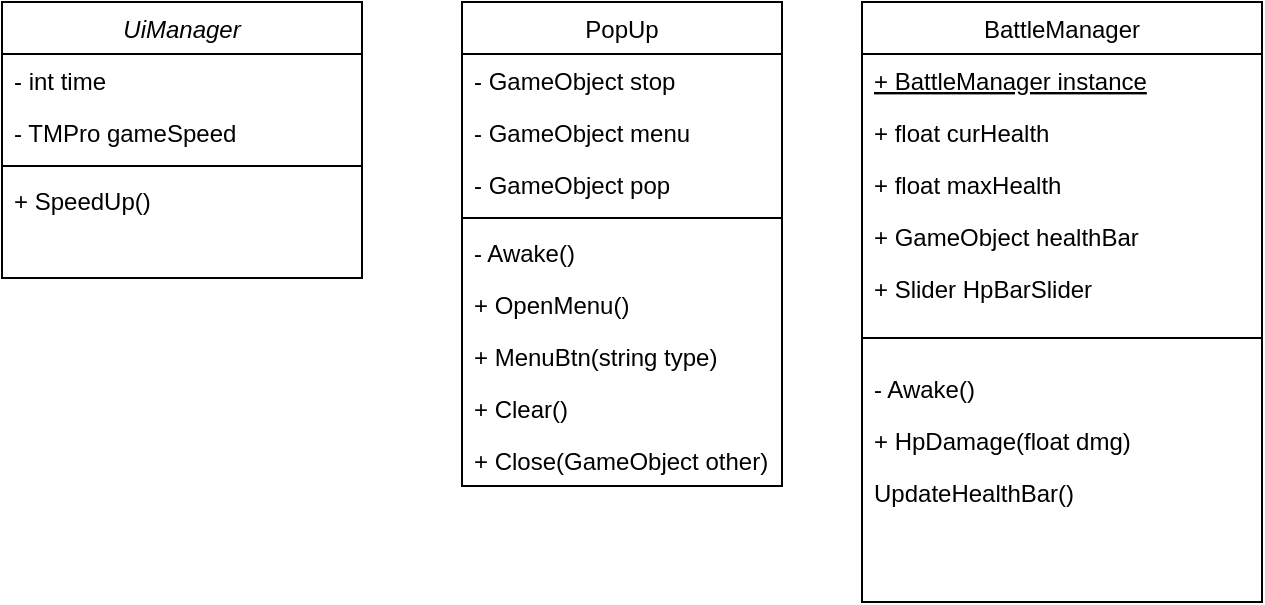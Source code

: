 <mxfile version="24.0.7" type="github" pages="3">
  <diagram id="C5RBs43oDa-KdzZeNtuy" name="UI">
    <mxGraphModel dx="490" dy="348" grid="1" gridSize="10" guides="1" tooltips="1" connect="1" arrows="1" fold="1" page="1" pageScale="1" pageWidth="827" pageHeight="1169" math="0" shadow="0">
      <root>
        <mxCell id="WIyWlLk6GJQsqaUBKTNV-0" />
        <mxCell id="WIyWlLk6GJQsqaUBKTNV-1" parent="WIyWlLk6GJQsqaUBKTNV-0" />
        <mxCell id="zkfFHV4jXpPFQw0GAbJ--0" value="UiManager" style="swimlane;fontStyle=2;align=center;verticalAlign=top;childLayout=stackLayout;horizontal=1;startSize=26;horizontalStack=0;resizeParent=1;resizeLast=0;collapsible=1;marginBottom=0;rounded=0;shadow=0;strokeWidth=1;" parent="WIyWlLk6GJQsqaUBKTNV-1" vertex="1">
          <mxGeometry x="20" y="20" width="180" height="138" as="geometry">
            <mxRectangle x="230" y="140" width="160" height="26" as="alternateBounds" />
          </mxGeometry>
        </mxCell>
        <mxCell id="zkfFHV4jXpPFQw0GAbJ--1" value="- int time" style="text;align=left;verticalAlign=top;spacingLeft=4;spacingRight=4;overflow=hidden;rotatable=0;points=[[0,0.5],[1,0.5]];portConstraint=eastwest;" parent="zkfFHV4jXpPFQw0GAbJ--0" vertex="1">
          <mxGeometry y="26" width="180" height="26" as="geometry" />
        </mxCell>
        <mxCell id="zkfFHV4jXpPFQw0GAbJ--2" value="- TMPro gameSpeed" style="text;align=left;verticalAlign=top;spacingLeft=4;spacingRight=4;overflow=hidden;rotatable=0;points=[[0,0.5],[1,0.5]];portConstraint=eastwest;rounded=0;shadow=0;html=0;" parent="zkfFHV4jXpPFQw0GAbJ--0" vertex="1">
          <mxGeometry y="52" width="180" height="26" as="geometry" />
        </mxCell>
        <mxCell id="zkfFHV4jXpPFQw0GAbJ--4" value="" style="line;html=1;strokeWidth=1;align=left;verticalAlign=middle;spacingTop=-1;spacingLeft=3;spacingRight=3;rotatable=0;labelPosition=right;points=[];portConstraint=eastwest;" parent="zkfFHV4jXpPFQw0GAbJ--0" vertex="1">
          <mxGeometry y="78" width="180" height="8" as="geometry" />
        </mxCell>
        <mxCell id="zkfFHV4jXpPFQw0GAbJ--5" value="+ SpeedUp()" style="text;align=left;verticalAlign=top;spacingLeft=4;spacingRight=4;overflow=hidden;rotatable=0;points=[[0,0.5],[1,0.5]];portConstraint=eastwest;" parent="zkfFHV4jXpPFQw0GAbJ--0" vertex="1">
          <mxGeometry y="86" width="180" height="26" as="geometry" />
        </mxCell>
        <mxCell id="zkfFHV4jXpPFQw0GAbJ--6" value="BattleManager" style="swimlane;fontStyle=0;align=center;verticalAlign=top;childLayout=stackLayout;horizontal=1;startSize=26;horizontalStack=0;resizeParent=1;resizeLast=0;collapsible=1;marginBottom=0;rounded=0;shadow=0;strokeWidth=1;" parent="WIyWlLk6GJQsqaUBKTNV-1" vertex="1">
          <mxGeometry x="450" y="20" width="200" height="300" as="geometry">
            <mxRectangle x="130" y="380" width="160" height="26" as="alternateBounds" />
          </mxGeometry>
        </mxCell>
        <mxCell id="zkfFHV4jXpPFQw0GAbJ--7" value="+ BattleManager instance" style="text;align=left;verticalAlign=top;spacingLeft=4;spacingRight=4;overflow=hidden;rotatable=0;points=[[0,0.5],[1,0.5]];portConstraint=eastwest;fontStyle=4" parent="zkfFHV4jXpPFQw0GAbJ--6" vertex="1">
          <mxGeometry y="26" width="200" height="26" as="geometry" />
        </mxCell>
        <mxCell id="p0J4fAxCkpSM9Gh5J-J0-1" value="+ float curHealth" style="text;align=left;verticalAlign=top;spacingLeft=4;spacingRight=4;overflow=hidden;rotatable=0;points=[[0,0.5],[1,0.5]];portConstraint=eastwest;fontStyle=0" parent="zkfFHV4jXpPFQw0GAbJ--6" vertex="1">
          <mxGeometry y="52" width="200" height="26" as="geometry" />
        </mxCell>
        <mxCell id="p0J4fAxCkpSM9Gh5J-J0-2" value="+ float maxHealth" style="text;align=left;verticalAlign=top;spacingLeft=4;spacingRight=4;overflow=hidden;rotatable=0;points=[[0,0.5],[1,0.5]];portConstraint=eastwest;fontStyle=0" parent="zkfFHV4jXpPFQw0GAbJ--6" vertex="1">
          <mxGeometry y="78" width="200" height="26" as="geometry" />
        </mxCell>
        <mxCell id="p0J4fAxCkpSM9Gh5J-J0-3" value="+ GameObject healthBar" style="text;align=left;verticalAlign=top;spacingLeft=4;spacingRight=4;overflow=hidden;rotatable=0;points=[[0,0.5],[1,0.5]];portConstraint=eastwest;fontStyle=0" parent="zkfFHV4jXpPFQw0GAbJ--6" vertex="1">
          <mxGeometry y="104" width="200" height="26" as="geometry" />
        </mxCell>
        <mxCell id="p0J4fAxCkpSM9Gh5J-J0-4" value="+ Slider HpBarSlider" style="text;align=left;verticalAlign=top;spacingLeft=4;spacingRight=4;overflow=hidden;rotatable=0;points=[[0,0.5],[1,0.5]];portConstraint=eastwest;fontStyle=0" parent="zkfFHV4jXpPFQw0GAbJ--6" vertex="1">
          <mxGeometry y="130" width="200" height="26" as="geometry" />
        </mxCell>
        <mxCell id="zkfFHV4jXpPFQw0GAbJ--9" value="" style="line;html=1;strokeWidth=1;align=left;verticalAlign=middle;spacingTop=-1;spacingLeft=3;spacingRight=3;rotatable=0;labelPosition=right;points=[];portConstraint=eastwest;" parent="zkfFHV4jXpPFQw0GAbJ--6" vertex="1">
          <mxGeometry y="156" width="200" height="24" as="geometry" />
        </mxCell>
        <mxCell id="p0J4fAxCkpSM9Gh5J-J0-5" value="- Awake()" style="text;align=left;verticalAlign=top;spacingLeft=4;spacingRight=4;overflow=hidden;rotatable=0;points=[[0,0.5],[1,0.5]];portConstraint=eastwest;fontStyle=0" parent="zkfFHV4jXpPFQw0GAbJ--6" vertex="1">
          <mxGeometry y="180" width="200" height="26" as="geometry" />
        </mxCell>
        <mxCell id="p0J4fAxCkpSM9Gh5J-J0-6" value="+ HpDamage(float dmg)" style="text;align=left;verticalAlign=top;spacingLeft=4;spacingRight=4;overflow=hidden;rotatable=0;points=[[0,0.5],[1,0.5]];portConstraint=eastwest;fontStyle=0" parent="zkfFHV4jXpPFQw0GAbJ--6" vertex="1">
          <mxGeometry y="206" width="200" height="26" as="geometry" />
        </mxCell>
        <mxCell id="wTcNJOYMvlRzpn5B0Y5A-0" value="UpdateHealthBar()" style="text;align=left;verticalAlign=top;spacingLeft=4;spacingRight=4;overflow=hidden;rotatable=0;points=[[0,0.5],[1,0.5]];portConstraint=eastwest;fontStyle=0" parent="zkfFHV4jXpPFQw0GAbJ--6" vertex="1">
          <mxGeometry y="232" width="200" height="26" as="geometry" />
        </mxCell>
        <mxCell id="zkfFHV4jXpPFQw0GAbJ--17" value="PopUp" style="swimlane;fontStyle=0;align=center;verticalAlign=top;childLayout=stackLayout;horizontal=1;startSize=26;horizontalStack=0;resizeParent=1;resizeLast=0;collapsible=1;marginBottom=0;rounded=0;shadow=0;strokeWidth=1;" parent="WIyWlLk6GJQsqaUBKTNV-1" vertex="1">
          <mxGeometry x="250" y="20" width="160" height="242" as="geometry">
            <mxRectangle x="550" y="140" width="160" height="26" as="alternateBounds" />
          </mxGeometry>
        </mxCell>
        <mxCell id="zkfFHV4jXpPFQw0GAbJ--18" value="- GameObject stop" style="text;align=left;verticalAlign=top;spacingLeft=4;spacingRight=4;overflow=hidden;rotatable=0;points=[[0,0.5],[1,0.5]];portConstraint=eastwest;" parent="zkfFHV4jXpPFQw0GAbJ--17" vertex="1">
          <mxGeometry y="26" width="160" height="26" as="geometry" />
        </mxCell>
        <mxCell id="zkfFHV4jXpPFQw0GAbJ--19" value="- GameObject menu" style="text;align=left;verticalAlign=top;spacingLeft=4;spacingRight=4;overflow=hidden;rotatable=0;points=[[0,0.5],[1,0.5]];portConstraint=eastwest;rounded=0;shadow=0;html=0;" parent="zkfFHV4jXpPFQw0GAbJ--17" vertex="1">
          <mxGeometry y="52" width="160" height="26" as="geometry" />
        </mxCell>
        <mxCell id="zkfFHV4jXpPFQw0GAbJ--20" value="- GameObject pop" style="text;align=left;verticalAlign=top;spacingLeft=4;spacingRight=4;overflow=hidden;rotatable=0;points=[[0,0.5],[1,0.5]];portConstraint=eastwest;rounded=0;shadow=0;html=0;" parent="zkfFHV4jXpPFQw0GAbJ--17" vertex="1">
          <mxGeometry y="78" width="160" height="26" as="geometry" />
        </mxCell>
        <mxCell id="zkfFHV4jXpPFQw0GAbJ--23" value="" style="line;html=1;strokeWidth=1;align=left;verticalAlign=middle;spacingTop=-1;spacingLeft=3;spacingRight=3;rotatable=0;labelPosition=right;points=[];portConstraint=eastwest;" parent="zkfFHV4jXpPFQw0GAbJ--17" vertex="1">
          <mxGeometry y="104" width="160" height="8" as="geometry" />
        </mxCell>
        <mxCell id="p0J4fAxCkpSM9Gh5J-J0-0" value="- Awake()" style="text;align=left;verticalAlign=top;spacingLeft=4;spacingRight=4;overflow=hidden;rotatable=0;points=[[0,0.5],[1,0.5]];portConstraint=eastwest;" parent="zkfFHV4jXpPFQw0GAbJ--17" vertex="1">
          <mxGeometry y="112" width="160" height="26" as="geometry" />
        </mxCell>
        <mxCell id="zkfFHV4jXpPFQw0GAbJ--24" value="+ OpenMenu()" style="text;align=left;verticalAlign=top;spacingLeft=4;spacingRight=4;overflow=hidden;rotatable=0;points=[[0,0.5],[1,0.5]];portConstraint=eastwest;" parent="zkfFHV4jXpPFQw0GAbJ--17" vertex="1">
          <mxGeometry y="138" width="160" height="26" as="geometry" />
        </mxCell>
        <mxCell id="AJ9SSH1fa2RNfMvxDKKz-2" value="+ MenuBtn(string type)" style="text;align=left;verticalAlign=top;spacingLeft=4;spacingRight=4;overflow=hidden;rotatable=0;points=[[0,0.5],[1,0.5]];portConstraint=eastwest;" parent="zkfFHV4jXpPFQw0GAbJ--17" vertex="1">
          <mxGeometry y="164" width="160" height="26" as="geometry" />
        </mxCell>
        <mxCell id="zkfFHV4jXpPFQw0GAbJ--25" value="+ Clear()" style="text;align=left;verticalAlign=top;spacingLeft=4;spacingRight=4;overflow=hidden;rotatable=0;points=[[0,0.5],[1,0.5]];portConstraint=eastwest;" parent="zkfFHV4jXpPFQw0GAbJ--17" vertex="1">
          <mxGeometry y="190" width="160" height="26" as="geometry" />
        </mxCell>
        <mxCell id="AJ9SSH1fa2RNfMvxDKKz-3" value="+ Close(GameObject other)" style="text;align=left;verticalAlign=top;spacingLeft=4;spacingRight=4;overflow=hidden;rotatable=0;points=[[0,0.5],[1,0.5]];portConstraint=eastwest;" parent="zkfFHV4jXpPFQw0GAbJ--17" vertex="1">
          <mxGeometry y="216" width="160" height="26" as="geometry" />
        </mxCell>
      </root>
    </mxGraphModel>
  </diagram>
  <diagram id="KhiA-XAWEuS1-8fSLgWX" name="Battle">
    <mxGraphModel dx="1260" dy="652" grid="1" gridSize="10" guides="1" tooltips="1" connect="1" arrows="1" fold="1" page="1" pageScale="1" pageWidth="827" pageHeight="1169" math="0" shadow="0">
      <root>
        <mxCell id="0" />
        <mxCell id="1" parent="0" />
        <mxCell id="7p6B0wiG-1JkRcVSlGV1-1" value="Unit Base" style="swimlane;whiteSpace=wrap;html=1;startSize=30;" parent="1" vertex="1">
          <mxGeometry x="41" y="10" width="180" height="190" as="geometry" />
        </mxCell>
        <mxCell id="Z6oAJUQ2FGUPeMu5lTlK-3" value="+ enum UnitState" style="text;html=1;align=left;verticalAlign=middle;whiteSpace=wrap;rounded=0;" parent="7p6B0wiG-1JkRcVSlGV1-1" vertex="1">
          <mxGeometry x="10" y="30" width="120" height="30" as="geometry" />
        </mxCell>
        <mxCell id="Z6oAJUQ2FGUPeMu5lTlK-4" value="+ UnitState unitState" style="text;html=1;align=left;verticalAlign=middle;whiteSpace=wrap;rounded=0;" parent="7p6B0wiG-1JkRcVSlGV1-1" vertex="1">
          <mxGeometry x="10" y="50" width="120" height="30" as="geometry" />
        </mxCell>
        <mxCell id="Z6oAJUQ2FGUPeMu5lTlK-5" value="+ int unitID" style="text;html=1;align=left;verticalAlign=middle;whiteSpace=wrap;rounded=0;" parent="7p6B0wiG-1JkRcVSlGV1-1" vertex="1">
          <mxGeometry x="10" y="70" width="120" height="30" as="geometry" />
        </mxCell>
        <mxCell id="Z6oAJUQ2FGUPeMu5lTlK-6" value="+ float health" style="text;html=1;align=left;verticalAlign=middle;whiteSpace=wrap;rounded=0;" parent="7p6B0wiG-1JkRcVSlGV1-1" vertex="1">
          <mxGeometry x="10" y="90" width="120" height="30" as="geometry" />
        </mxCell>
        <mxCell id="Z6oAJUQ2FGUPeMu5lTlK-7" value="+ float speed" style="text;html=1;align=left;verticalAlign=middle;whiteSpace=wrap;rounded=0;" parent="7p6B0wiG-1JkRcVSlGV1-1" vertex="1">
          <mxGeometry x="10" y="110" width="120" height="30" as="geometry" />
        </mxCell>
        <mxCell id="Z6oAJUQ2FGUPeMu5lTlK-8" value="+ float power" style="text;html=1;align=left;verticalAlign=middle;whiteSpace=wrap;rounded=0;" parent="7p6B0wiG-1JkRcVSlGV1-1" vertex="1">
          <mxGeometry x="10" y="130" width="120" height="30" as="geometry" />
        </mxCell>
        <mxCell id="Z6oAJUQ2FGUPeMu5lTlK-9" value="+ float attackTime" style="text;html=1;align=left;verticalAlign=middle;whiteSpace=wrap;rounded=0;" parent="7p6B0wiG-1JkRcVSlGV1-1" vertex="1">
          <mxGeometry x="10" y="150" width="120" height="30" as="geometry" />
        </mxCell>
        <mxCell id="jfnny6QggReXbNtT8wN1-23" value="Player Unit" style="swimlane;whiteSpace=wrap;html=1;startSize=30;" parent="1" vertex="1">
          <mxGeometry x="65" y="260" width="190" height="640" as="geometry" />
        </mxCell>
        <mxCell id="Z6oAJUQ2FGUPeMu5lTlK-10" value="- Scanner scanner" style="text;html=1;align=left;verticalAlign=middle;whiteSpace=wrap;rounded=0;" parent="jfnny6QggReXbNtT8wN1-23" vertex="1">
          <mxGeometry x="10" y="50" width="120" height="30" as="geometry" />
        </mxCell>
        <mxCell id="Z6oAJUQ2FGUPeMu5lTlK-11" value="- LayerMask targetLayer" style="text;html=1;align=left;verticalAlign=middle;whiteSpace=wrap;rounded=0;" parent="jfnny6QggReXbNtT8wN1-23" vertex="1">
          <mxGeometry x="10" y="110" width="150" height="30" as="geometry" />
        </mxCell>
        <mxCell id="Z6oAJUQ2FGUPeMu5lTlK-12" value="- Vector3 moveVec" style="text;html=1;align=left;verticalAlign=middle;whiteSpace=wrap;rounded=0;" parent="jfnny6QggReXbNtT8wN1-23" vertex="1">
          <mxGeometry x="10" y="130" width="120" height="30" as="geometry" />
        </mxCell>
        <mxCell id="Z6oAJUQ2FGUPeMu5lTlK-13" value="+ Vector3 attackRayPos" style="text;html=1;align=left;verticalAlign=middle;whiteSpace=wrap;rounded=0;" parent="jfnny6QggReXbNtT8wN1-23" vertex="1">
          <mxGeometry x="10" y="150" width="140" height="30" as="geometry" />
        </mxCell>
        <mxCell id="Z6oAJUQ2FGUPeMu5lTlK-14" value="+ Vector2 attackRaySize" style="text;html=1;align=left;verticalAlign=middle;whiteSpace=wrap;rounded=0;" parent="jfnny6QggReXbNtT8wN1-23" vertex="1">
          <mxGeometry x="10" y="170" width="150" height="30" as="geometry" />
        </mxCell>
        <mxCell id="Z6oAJUQ2FGUPeMu5lTlK-15" value="- bool startMoveFinish" style="text;html=1;align=left;verticalAlign=middle;whiteSpace=wrap;rounded=0;" parent="jfnny6QggReXbNtT8wN1-23" vertex="1">
          <mxGeometry x="10" y="70" width="140" height="30" as="geometry" />
        </mxCell>
        <mxCell id="Z6oAJUQ2FGUPeMu5lTlK-16" value="&lt;div&gt;+ UnitData unitData&lt;/div&gt;" style="text;html=1;align=left;verticalAlign=middle;whiteSpace=wrap;rounded=0;" parent="jfnny6QggReXbNtT8wN1-23" vertex="1">
          <mxGeometry x="10" y="90" width="140" height="30" as="geometry" />
        </mxCell>
        <mxCell id="Z6oAJUQ2FGUPeMu5lTlK-17" value="-&amp;nbsp;Collider2D collider" style="text;html=1;align=left;verticalAlign=middle;whiteSpace=wrap;rounded=0;" parent="jfnny6QggReXbNtT8wN1-23" vertex="1">
          <mxGeometry x="10" y="230" width="150" height="20" as="geometry" />
        </mxCell>
        <mxCell id="Z6oAJUQ2FGUPeMu5lTlK-18" value="-&amp;nbsp;RaycastHit2D[] attackTargets" style="text;html=1;align=left;verticalAlign=middle;whiteSpace=wrap;rounded=0;" parent="jfnny6QggReXbNtT8wN1-23" vertex="1">
          <mxGeometry x="10" y="250" width="170" height="20" as="geometry" />
        </mxCell>
        <mxCell id="Z6oAJUQ2FGUPeMu5lTlK-20" value="# Unit Setting" style="text;html=1;align=left;verticalAlign=middle;whiteSpace=wrap;rounded=0;fontStyle=1;fontColor=#FF0000;" parent="jfnny6QggReXbNtT8wN1-23" vertex="1">
          <mxGeometry x="10" y="30" width="120" height="30" as="geometry" />
        </mxCell>
        <mxCell id="Z6oAJUQ2FGUPeMu5lTlK-21" value="# Unit Activity" style="text;html=1;align=left;verticalAlign=middle;whiteSpace=wrap;rounded=0;fontStyle=1;fontColor=#FF0000;" parent="jfnny6QggReXbNtT8wN1-23" vertex="1">
          <mxGeometry x="10" y="210" width="120" height="20" as="geometry" />
        </mxCell>
        <mxCell id="Z6oAJUQ2FGUPeMu5lTlK-30" value="- Die()&amp;nbsp;: IEnumerator" style="text;html=1;align=left;verticalAlign=middle;whiteSpace=wrap;rounded=0;" parent="jfnny6QggReXbNtT8wN1-23" vertex="1">
          <mxGeometry x="10" y="550" width="150" height="30" as="geometry" />
        </mxCell>
        <mxCell id="Z6oAJUQ2FGUPeMu5lTlK-31" value="- lerpCoroutine (Vector3 current, Vector3 target, float speed) : IEnumrator" style="text;html=1;align=left;verticalAlign=middle;whiteSpace=wrap;rounded=0;" parent="jfnny6QggReXbNtT8wN1-23" vertex="1">
          <mxGeometry x="10" y="580" width="180" height="50" as="geometry" />
        </mxCell>
        <mxCell id="XacOPmB9JQ1_O1eM667k-3" value="-&amp;nbsp;Awake() : void" style="text;html=1;align=left;verticalAlign=middle;whiteSpace=wrap;rounded=0;" parent="jfnny6QggReXbNtT8wN1-23" vertex="1">
          <mxGeometry x="10" y="340" width="150" height="20" as="geometry" />
        </mxCell>
        <mxCell id="XacOPmB9JQ1_O1eM667k-4" value="-&amp;nbsp;OnEnable() : void" style="text;html=1;align=left;verticalAlign=middle;whiteSpace=wrap;rounded=0;" parent="jfnny6QggReXbNtT8wN1-23" vertex="1">
          <mxGeometry x="10" y="365" width="150" height="25" as="geometry" />
        </mxCell>
        <mxCell id="XacOPmB9JQ1_O1eM667k-27" value="-&amp;nbsp;Update() : void" style="text;html=1;align=left;verticalAlign=middle;whiteSpace=wrap;rounded=0;" parent="jfnny6QggReXbNtT8wN1-23" vertex="1">
          <mxGeometry x="10" y="390" width="150" height="25" as="geometry" />
        </mxCell>
        <mxCell id="Z6oAJUQ2FGUPeMu5lTlK-26" value="-&amp;nbsp;StateSetting() : void" style="text;html=1;align=left;verticalAlign=middle;whiteSpace=wrap;rounded=0;" parent="jfnny6QggReXbNtT8wN1-23" vertex="1">
          <mxGeometry x="10" y="415" width="150" height="25" as="geometry" />
        </mxCell>
        <mxCell id="Z6oAJUQ2FGUPeMu5lTlK-27" value="-&amp;nbsp;Scanner()&amp;nbsp;: void" style="text;html=1;align=left;verticalAlign=middle;whiteSpace=wrap;rounded=0;" parent="jfnny6QggReXbNtT8wN1-23" vertex="1">
          <mxGeometry x="10" y="440" width="150" height="25" as="geometry" />
        </mxCell>
        <mxCell id="Z6oAJUQ2FGUPeMu5lTlK-28" value="-&amp;nbsp;AttackRay()&amp;nbsp;: void" style="text;html=1;align=left;verticalAlign=middle;whiteSpace=wrap;rounded=0;" parent="jfnny6QggReXbNtT8wN1-23" vertex="1">
          <mxGeometry x="10" y="470" width="150" height="20" as="geometry" />
        </mxCell>
        <mxCell id="Z6oAJUQ2FGUPeMu5lTlK-29" value="-&amp;nbsp;Attack()&amp;nbsp;: IEnumerator" style="text;html=1;align=left;verticalAlign=middle;whiteSpace=wrap;rounded=0;" parent="jfnny6QggReXbNtT8wN1-23" vertex="1">
          <mxGeometry x="10" y="500" width="150" height="20" as="geometry" />
        </mxCell>
        <mxCell id="wup-RmE41guwPVwk8ZJ9-1" value="-&amp;nbsp;Arrow()&amp;nbsp;: IEnumerator" style="text;html=1;align=left;verticalAlign=middle;whiteSpace=wrap;rounded=0;" parent="jfnny6QggReXbNtT8wN1-23" vertex="1">
          <mxGeometry x="10" y="530" width="150" height="20" as="geometry" />
        </mxCell>
        <mxCell id="wup-RmE41guwPVwk8ZJ9-26" value="" style="endArrow=none;html=1;rounded=0;" parent="jfnny6QggReXbNtT8wN1-23" edge="1">
          <mxGeometry width="50" height="50" relative="1" as="geometry">
            <mxPoint y="330" as="sourcePoint" />
            <mxPoint x="190" y="330" as="targetPoint" />
          </mxGeometry>
        </mxCell>
        <mxCell id="wup-RmE41guwPVwk8ZJ9-27" value="-&amp;nbsp;Vector3 firstPos" style="text;html=1;align=left;verticalAlign=middle;whiteSpace=wrap;rounded=0;" parent="jfnny6QggReXbNtT8wN1-23" vertex="1">
          <mxGeometry x="10" y="290" width="150" height="20" as="geometry" />
        </mxCell>
        <mxCell id="YmbByUGcZhgmXRBx6VR5-2" value="-&amp;nbsp;Transform nearestAttackTarget" style="text;html=1;align=left;verticalAlign=middle;whiteSpace=wrap;rounded=0;" vertex="1" parent="jfnny6QggReXbNtT8wN1-23">
          <mxGeometry x="10" y="270" width="180" height="20" as="geometry" />
        </mxCell>
        <mxCell id="Z6oAJUQ2FGUPeMu5lTlK-100" style="edgeStyle=orthogonalEdgeStyle;rounded=0;orthogonalLoop=1;jettySize=auto;html=1;exitX=0.5;exitY=0;exitDx=0;exitDy=0;entryX=0.5;entryY=1;entryDx=0;entryDy=0;" parent="1" source="Z6oAJUQ2FGUPeMu5lTlK-32" target="7p6B0wiG-1JkRcVSlGV1-1" edge="1">
          <mxGeometry relative="1" as="geometry" />
        </mxCell>
        <mxCell id="Z6oAJUQ2FGUPeMu5lTlK-32" value="Enemy Unit" style="swimlane;whiteSpace=wrap;html=1;startSize=30;" parent="1" vertex="1">
          <mxGeometry x="590" y="260" width="190" height="610" as="geometry" />
        </mxCell>
        <mxCell id="Z6oAJUQ2FGUPeMu5lTlK-33" value="- Scanner scanner" style="text;html=1;align=left;verticalAlign=middle;whiteSpace=wrap;rounded=0;" parent="Z6oAJUQ2FGUPeMu5lTlK-32" vertex="1">
          <mxGeometry x="10" y="50" width="120" height="30" as="geometry" />
        </mxCell>
        <mxCell id="Z6oAJUQ2FGUPeMu5lTlK-34" value="- LayerMask targetLayer" style="text;html=1;align=left;verticalAlign=middle;whiteSpace=wrap;rounded=0;" parent="Z6oAJUQ2FGUPeMu5lTlK-32" vertex="1">
          <mxGeometry x="10" y="90" width="150" height="30" as="geometry" />
        </mxCell>
        <mxCell id="Z6oAJUQ2FGUPeMu5lTlK-35" value="- Vector3 moveVec" style="text;html=1;align=left;verticalAlign=middle;whiteSpace=wrap;rounded=0;" parent="Z6oAJUQ2FGUPeMu5lTlK-32" vertex="1">
          <mxGeometry x="10" y="110" width="120" height="30" as="geometry" />
        </mxCell>
        <mxCell id="Z6oAJUQ2FGUPeMu5lTlK-36" value="+ Vector3 attackRayPos" style="text;html=1;align=left;verticalAlign=middle;whiteSpace=wrap;rounded=0;" parent="Z6oAJUQ2FGUPeMu5lTlK-32" vertex="1">
          <mxGeometry x="10" y="150" width="140" height="30" as="geometry" />
        </mxCell>
        <mxCell id="Z6oAJUQ2FGUPeMu5lTlK-37" value="+ Vector2 attackRaySize" style="text;html=1;align=left;verticalAlign=middle;whiteSpace=wrap;rounded=0;" parent="Z6oAJUQ2FGUPeMu5lTlK-32" vertex="1">
          <mxGeometry x="10" y="170" width="150" height="30" as="geometry" />
        </mxCell>
        <mxCell id="Z6oAJUQ2FGUPeMu5lTlK-39" value="&lt;div&gt;+ UnitData unitData&lt;/div&gt;" style="text;html=1;align=left;verticalAlign=middle;whiteSpace=wrap;rounded=0;" parent="Z6oAJUQ2FGUPeMu5lTlK-32" vertex="1">
          <mxGeometry x="10" y="70" width="140" height="30" as="geometry" />
        </mxCell>
        <mxCell id="Z6oAJUQ2FGUPeMu5lTlK-40" value="-&amp;nbsp;RaycastHit2D[] attackTargets" style="text;html=1;align=left;verticalAlign=middle;whiteSpace=wrap;rounded=0;" parent="Z6oAJUQ2FGUPeMu5lTlK-32" vertex="1">
          <mxGeometry x="10" y="240" width="170" height="20" as="geometry" />
        </mxCell>
        <mxCell id="Z6oAJUQ2FGUPeMu5lTlK-41" value="-&amp;nbsp;Transform nearestAttackTarget" style="text;html=1;align=left;verticalAlign=middle;whiteSpace=wrap;rounded=0;" parent="Z6oAJUQ2FGUPeMu5lTlK-32" vertex="1">
          <mxGeometry x="10" y="260" width="180" height="20" as="geometry" />
        </mxCell>
        <mxCell id="Z6oAJUQ2FGUPeMu5lTlK-42" value="# Unit Setting" style="text;html=1;align=left;verticalAlign=middle;whiteSpace=wrap;rounded=0;fontStyle=1;fontColor=#FF0000;" parent="Z6oAJUQ2FGUPeMu5lTlK-32" vertex="1">
          <mxGeometry x="10" y="30" width="120" height="30" as="geometry" />
        </mxCell>
        <mxCell id="Z6oAJUQ2FGUPeMu5lTlK-43" value="# Unit Activity" style="text;html=1;align=left;verticalAlign=middle;whiteSpace=wrap;rounded=0;fontStyle=1;fontColor=#FF0000;" parent="Z6oAJUQ2FGUPeMu5lTlK-32" vertex="1">
          <mxGeometry x="10" y="210" width="120" height="30" as="geometry" />
        </mxCell>
        <mxCell id="Z6oAJUQ2FGUPeMu5lTlK-44" value="-&amp;nbsp;StateSetting()&amp;nbsp;: void" style="text;html=1;align=left;verticalAlign=middle;whiteSpace=wrap;rounded=0;" parent="Z6oAJUQ2FGUPeMu5lTlK-32" vertex="1">
          <mxGeometry x="10" y="440" width="150" height="25" as="geometry" />
        </mxCell>
        <mxCell id="Z6oAJUQ2FGUPeMu5lTlK-51" value="" style="endArrow=none;html=1;rounded=0;" parent="Z6oAJUQ2FGUPeMu5lTlK-32" edge="1">
          <mxGeometry width="50" height="50" relative="1" as="geometry">
            <mxPoint y="330" as="sourcePoint" />
            <mxPoint x="190" y="330" as="targetPoint" />
            <Array as="points">
              <mxPoint x="90" y="330" />
            </Array>
          </mxGeometry>
        </mxCell>
        <mxCell id="Z6oAJUQ2FGUPeMu5lTlK-52" value="+&amp;nbsp;LayerMask attackLayer" style="text;html=1;align=left;verticalAlign=middle;whiteSpace=wrap;rounded=0;" parent="Z6oAJUQ2FGUPeMu5lTlK-32" vertex="1">
          <mxGeometry x="10" y="130" width="140" height="30" as="geometry" />
        </mxCell>
        <mxCell id="XacOPmB9JQ1_O1eM667k-29" value="-&amp;nbsp;Awake() : void" style="text;html=1;align=left;verticalAlign=middle;whiteSpace=wrap;rounded=0;" parent="Z6oAJUQ2FGUPeMu5lTlK-32" vertex="1">
          <mxGeometry x="10" y="360" width="150" height="20" as="geometry" />
        </mxCell>
        <mxCell id="XacOPmB9JQ1_O1eM667k-30" value="-&amp;nbsp;OnEnable() : void" style="text;html=1;align=left;verticalAlign=middle;whiteSpace=wrap;rounded=0;" parent="Z6oAJUQ2FGUPeMu5lTlK-32" vertex="1">
          <mxGeometry x="10" y="380" width="150" height="25" as="geometry" />
        </mxCell>
        <mxCell id="XacOPmB9JQ1_O1eM667k-31" value="-&amp;nbsp;Update() : void" style="text;html=1;align=left;verticalAlign=middle;whiteSpace=wrap;rounded=0;" parent="Z6oAJUQ2FGUPeMu5lTlK-32" vertex="1">
          <mxGeometry x="10" y="410" width="150" height="25" as="geometry" />
        </mxCell>
        <mxCell id="Z6oAJUQ2FGUPeMu5lTlK-45" value="-&amp;nbsp;Scanner()&amp;nbsp;: void" style="text;html=1;align=left;verticalAlign=middle;whiteSpace=wrap;rounded=0;" parent="Z6oAJUQ2FGUPeMu5lTlK-32" vertex="1">
          <mxGeometry x="10" y="470" width="150" height="25" as="geometry" />
        </mxCell>
        <mxCell id="Z6oAJUQ2FGUPeMu5lTlK-46" value="-&amp;nbsp;AttackRay()&amp;nbsp;: void" style="text;html=1;align=left;verticalAlign=middle;whiteSpace=wrap;rounded=0;" parent="Z6oAJUQ2FGUPeMu5lTlK-32" vertex="1">
          <mxGeometry x="10" y="500" width="150" height="25" as="geometry" />
        </mxCell>
        <mxCell id="Z6oAJUQ2FGUPeMu5lTlK-47" value="-&amp;nbsp;Attack()&amp;nbsp;: IEnumerator&amp;nbsp;" style="text;html=1;align=left;verticalAlign=middle;whiteSpace=wrap;rounded=0;" parent="Z6oAJUQ2FGUPeMu5lTlK-32" vertex="1">
          <mxGeometry x="10" y="530" width="150" height="25" as="geometry" />
        </mxCell>
        <mxCell id="Z6oAJUQ2FGUPeMu5lTlK-48" value="- Die()&amp;nbsp;: IEnumerator&amp;nbsp;" style="text;html=1;align=left;verticalAlign=middle;whiteSpace=wrap;rounded=0;" parent="Z6oAJUQ2FGUPeMu5lTlK-32" vertex="1">
          <mxGeometry x="10" y="560" width="150" height="25" as="geometry" />
        </mxCell>
        <mxCell id="Z6oAJUQ2FGUPeMu5lTlK-53" value="" style="endArrow=none;dashed=1;html=1;rounded=0;exitX=1.006;exitY=0.025;exitDx=0;exitDy=0;exitPerimeter=0;entryX=-0.003;entryY=0.103;entryDx=0;entryDy=0;entryPerimeter=0;" parent="1" source="jfnny6QggReXbNtT8wN1-23" target="Z6oAJUQ2FGUPeMu5lTlK-55" edge="1">
          <mxGeometry width="50" height="50" relative="1" as="geometry">
            <mxPoint x="260" y="440" as="sourcePoint" />
            <mxPoint x="290" y="340" as="targetPoint" />
          </mxGeometry>
        </mxCell>
        <mxCell id="Z6oAJUQ2FGUPeMu5lTlK-63" value="use" style="edgeLabel;html=1;align=center;verticalAlign=middle;resizable=0;points=[];" parent="Z6oAJUQ2FGUPeMu5lTlK-53" vertex="1" connectable="0">
          <mxGeometry x="0.199" relative="1" as="geometry">
            <mxPoint as="offset" />
          </mxGeometry>
        </mxCell>
        <mxCell id="Z6oAJUQ2FGUPeMu5lTlK-54" value="" style="endArrow=none;dashed=1;html=1;rounded=0;exitX=0.014;exitY=0.026;exitDx=0;exitDy=0;entryX=0.997;entryY=0.083;entryDx=0;entryDy=0;exitPerimeter=0;entryPerimeter=0;" parent="1" source="Z6oAJUQ2FGUPeMu5lTlK-32" target="Z6oAJUQ2FGUPeMu5lTlK-55" edge="1">
          <mxGeometry width="50" height="50" relative="1" as="geometry">
            <mxPoint x="172.5" y="740" as="sourcePoint" />
            <mxPoint x="280" y="810" as="targetPoint" />
          </mxGeometry>
        </mxCell>
        <mxCell id="Z6oAJUQ2FGUPeMu5lTlK-64" value="use" style="edgeLabel;html=1;align=center;verticalAlign=middle;resizable=0;points=[];" parent="Z6oAJUQ2FGUPeMu5lTlK-54" vertex="1" connectable="0">
          <mxGeometry x="0.043" y="5" relative="1" as="geometry">
            <mxPoint y="-5" as="offset" />
          </mxGeometry>
        </mxCell>
        <mxCell id="Z6oAJUQ2FGUPeMu5lTlK-55" value="Scanner" style="swimlane;whiteSpace=wrap;html=1;startSize=30;" parent="1" vertex="1">
          <mxGeometry x="324" y="260" width="200" height="240" as="geometry" />
        </mxCell>
        <mxCell id="Z6oAJUQ2FGUPeMu5lTlK-56" value="+&amp;nbsp;float scanRange" style="text;html=1;align=left;verticalAlign=middle;whiteSpace=wrap;rounded=0;" parent="Z6oAJUQ2FGUPeMu5lTlK-55" vertex="1">
          <mxGeometry x="10" y="30" width="150" height="30" as="geometry" />
        </mxCell>
        <mxCell id="Z6oAJUQ2FGUPeMu5lTlK-57" value="+&amp;nbsp;float scanRange" style="text;html=1;align=left;verticalAlign=middle;whiteSpace=wrap;rounded=0;" parent="Z6oAJUQ2FGUPeMu5lTlK-55" vertex="1">
          <mxGeometry x="10" y="50" width="150" height="30" as="geometry" />
        </mxCell>
        <mxCell id="Z6oAJUQ2FGUPeMu5lTlK-58" value="+&amp;nbsp;Transform nearestTarget" style="text;html=1;align=left;verticalAlign=middle;whiteSpace=wrap;rounded=0;" parent="Z6oAJUQ2FGUPeMu5lTlK-55" vertex="1">
          <mxGeometry x="10" y="70" width="150" height="30" as="geometry" />
        </mxCell>
        <mxCell id="Z6oAJUQ2FGUPeMu5lTlK-59" value="+&amp;nbsp;Transform nearestTarget" style="text;html=1;align=left;verticalAlign=middle;whiteSpace=wrap;rounded=0;" parent="Z6oAJUQ2FGUPeMu5lTlK-55" vertex="1">
          <mxGeometry x="10" y="90" width="150" height="30" as="geometry" />
        </mxCell>
        <mxCell id="Z6oAJUQ2FGUPeMu5lTlK-61" value="" style="endArrow=none;html=1;rounded=0;" parent="Z6oAJUQ2FGUPeMu5lTlK-55" edge="1">
          <mxGeometry width="50" height="50" relative="1" as="geometry">
            <mxPoint y="120" as="sourcePoint" />
            <mxPoint x="196" y="120" as="targetPoint" />
            <Array as="points">
              <mxPoint x="90" y="120" />
            </Array>
          </mxGeometry>
        </mxCell>
        <mxCell id="Z6oAJUQ2FGUPeMu5lTlK-65" value="- GetNearest(RaycastHit2D[] targets) : Transform&amp;nbsp;" style="text;html=1;align=left;verticalAlign=middle;whiteSpace=wrap;rounded=0;" parent="Z6oAJUQ2FGUPeMu5lTlK-55" vertex="1">
          <mxGeometry x="10" y="170" width="180" as="geometry" />
        </mxCell>
        <mxCell id="zPO2SOKzPDkJF1WkUg9R-1" value="-&amp;nbsp;FixedUpdate() : void" style="text;html=1;align=left;verticalAlign=middle;whiteSpace=wrap;rounded=0;" parent="Z6oAJUQ2FGUPeMu5lTlK-55" vertex="1">
          <mxGeometry x="10" y="140" width="150" as="geometry" />
        </mxCell>
        <mxCell id="YmbByUGcZhgmXRBx6VR5-6" value="- GetNearestAttack(RaycastHit2D[] targets) : Transform&amp;nbsp;" style="text;html=1;align=left;verticalAlign=middle;whiteSpace=wrap;rounded=0;" vertex="1" parent="Z6oAJUQ2FGUPeMu5lTlK-55">
          <mxGeometry x="10" y="210" width="190" as="geometry" />
        </mxCell>
        <mxCell id="Z6oAJUQ2FGUPeMu5lTlK-78" value="Unit Data (ScriptableObject)" style="swimlane;whiteSpace=wrap;html=1;startSize=30;" parent="1" vertex="1">
          <mxGeometry x="290" y="10" width="200" height="170" as="geometry" />
        </mxCell>
        <mxCell id="Z6oAJUQ2FGUPeMu5lTlK-80" value="+ float Speed" style="text;html=1;align=left;verticalAlign=middle;whiteSpace=wrap;rounded=0;" parent="Z6oAJUQ2FGUPeMu5lTlK-78" vertex="1">
          <mxGeometry x="10" y="90" width="150" height="30" as="geometry" />
        </mxCell>
        <mxCell id="Z6oAJUQ2FGUPeMu5lTlK-81" value="+ float Power" style="text;html=1;align=left;verticalAlign=middle;whiteSpace=wrap;rounded=0;" parent="Z6oAJUQ2FGUPeMu5lTlK-78" vertex="1">
          <mxGeometry x="10" y="110" width="120" height="30" as="geometry" />
        </mxCell>
        <mxCell id="Z6oAJUQ2FGUPeMu5lTlK-83" value="+ float AttackTime" style="text;html=1;align=left;verticalAlign=middle;whiteSpace=wrap;rounded=0;" parent="Z6oAJUQ2FGUPeMu5lTlK-78" vertex="1">
          <mxGeometry x="10" y="130" width="150" height="30" as="geometry" />
        </mxCell>
        <mxCell id="Z6oAJUQ2FGUPeMu5lTlK-85" value="&lt;div&gt;+ float Health&lt;/div&gt;" style="text;html=1;align=left;verticalAlign=middle;whiteSpace=wrap;rounded=0;" parent="Z6oAJUQ2FGUPeMu5lTlK-78" vertex="1">
          <mxGeometry x="10" y="70" width="140" height="30" as="geometry" />
        </mxCell>
        <mxCell id="Z6oAJUQ2FGUPeMu5lTlK-88" value="# Main State" style="text;html=1;align=left;verticalAlign=middle;whiteSpace=wrap;rounded=0;fontStyle=1;fontColor=#FF0000;" parent="Z6oAJUQ2FGUPeMu5lTlK-78" vertex="1">
          <mxGeometry x="10" y="30" width="120" height="30" as="geometry" />
        </mxCell>
        <mxCell id="Z6oAJUQ2FGUPeMu5lTlK-84" value="+ int unitID" style="text;html=1;align=left;verticalAlign=middle;whiteSpace=wrap;rounded=0;" parent="Z6oAJUQ2FGUPeMu5lTlK-78" vertex="1">
          <mxGeometry x="10" y="50" width="140" height="30" as="geometry" />
        </mxCell>
        <mxCell id="Z6oAJUQ2FGUPeMu5lTlK-102" value="" style="endArrow=none;html=1;rounded=0;exitX=0.5;exitY=0;exitDx=0;exitDy=0;" parent="1" source="jfnny6QggReXbNtT8wN1-23" edge="1">
          <mxGeometry width="50" height="50" relative="1" as="geometry">
            <mxPoint x="390" y="430" as="sourcePoint" />
            <mxPoint x="160" y="230" as="targetPoint" />
          </mxGeometry>
        </mxCell>
        <mxCell id="IHBcSlqoKRmS7mJK27V0-1" value="Wall Main" style="swimlane;whiteSpace=wrap;html=1;" parent="1" vertex="1">
          <mxGeometry x="560" y="10" width="200" height="170" as="geometry" />
        </mxCell>
        <mxCell id="wup-RmE41guwPVwk8ZJ9-22" value="&lt;div&gt;-&amp;nbsp;Collider2D col&lt;/div&gt;" style="text;html=1;align=left;verticalAlign=middle;whiteSpace=wrap;rounded=0;" parent="IHBcSlqoKRmS7mJK27V0-1" vertex="1">
          <mxGeometry x="10" y="50" width="140" height="30" as="geometry" />
        </mxCell>
        <mxCell id="wup-RmE41guwPVwk8ZJ9-23" value="+&amp;nbsp;float health" style="text;html=1;align=left;verticalAlign=middle;whiteSpace=wrap;rounded=0;" parent="IHBcSlqoKRmS7mJK27V0-1" vertex="1">
          <mxGeometry x="10" y="30" width="160" height="30" as="geometry" />
        </mxCell>
        <mxCell id="wup-RmE41guwPVwk8ZJ9-29" value="-&amp;nbsp;Awake() : void" style="text;html=1;align=left;verticalAlign=middle;whiteSpace=wrap;rounded=0;" parent="IHBcSlqoKRmS7mJK27V0-1" vertex="1">
          <mxGeometry x="10" y="85" width="150" height="30" as="geometry" />
        </mxCell>
        <mxCell id="wup-RmE41guwPVwk8ZJ9-30" value="-&amp;nbsp;Update() : void" style="text;html=1;align=left;verticalAlign=middle;whiteSpace=wrap;rounded=0;" parent="IHBcSlqoKRmS7mJK27V0-1" vertex="1">
          <mxGeometry x="10" y="115" width="150" height="20" as="geometry" />
        </mxCell>
        <mxCell id="wup-RmE41guwPVwk8ZJ9-31" value="-&amp;nbsp;Break() : IEnumerator" style="text;html=1;align=left;verticalAlign=middle;whiteSpace=wrap;rounded=0;" parent="IHBcSlqoKRmS7mJK27V0-1" vertex="1">
          <mxGeometry x="10" y="140" width="150" height="20" as="geometry" />
        </mxCell>
        <mxCell id="wup-RmE41guwPVwk8ZJ9-25" value="" style="endArrow=none;html=1;rounded=0;entryX=1;entryY=0.5;entryDx=0;entryDy=0;exitX=0;exitY=0.5;exitDx=0;exitDy=0;" parent="IHBcSlqoKRmS7mJK27V0-1" edge="1">
          <mxGeometry width="50" height="50" relative="1" as="geometry">
            <mxPoint y="80" as="sourcePoint" />
            <mxPoint x="200" y="80" as="targetPoint" />
          </mxGeometry>
        </mxCell>
        <mxCell id="wup-RmE41guwPVwk8ZJ9-2" value="Arrow" style="swimlane;whiteSpace=wrap;html=1;startSize=30;" parent="1" vertex="1">
          <mxGeometry x="324" y="530" width="196" height="320" as="geometry" />
        </mxCell>
        <mxCell id="wup-RmE41guwPVwk8ZJ9-3" value="+&amp;nbsp;GameObject target" style="text;html=1;align=left;verticalAlign=middle;whiteSpace=wrap;rounded=0;" parent="wup-RmE41guwPVwk8ZJ9-2" vertex="1">
          <mxGeometry x="10" y="30" width="150" height="30" as="geometry" />
        </mxCell>
        <mxCell id="wup-RmE41guwPVwk8ZJ9-4" value="+&amp;nbsp;GameObject playerUnit" style="text;html=1;align=left;verticalAlign=middle;whiteSpace=wrap;rounded=0;" parent="wup-RmE41guwPVwk8ZJ9-2" vertex="1">
          <mxGeometry x="10" y="50" width="150" height="30" as="geometry" />
        </mxCell>
        <mxCell id="wup-RmE41guwPVwk8ZJ9-5" value="+&amp;nbsp;float speed&amp;nbsp;" style="text;html=1;align=left;verticalAlign=middle;whiteSpace=wrap;rounded=0;" parent="wup-RmE41guwPVwk8ZJ9-2" vertex="1">
          <mxGeometry x="10" y="70" width="150" height="30" as="geometry" />
        </mxCell>
        <mxCell id="wup-RmE41guwPVwk8ZJ9-6" value="+&amp;nbsp;Vector3 movePosition" style="text;html=1;align=left;verticalAlign=middle;whiteSpace=wrap;rounded=0;" parent="wup-RmE41guwPVwk8ZJ9-2" vertex="1">
          <mxGeometry x="10" y="90" width="150" height="30" as="geometry" />
        </mxCell>
        <mxCell id="wup-RmE41guwPVwk8ZJ9-7" value="" style="endArrow=none;html=1;rounded=0;" parent="wup-RmE41guwPVwk8ZJ9-2" edge="1">
          <mxGeometry width="50" height="50" relative="1" as="geometry">
            <mxPoint y="240" as="sourcePoint" />
            <mxPoint x="196" y="240" as="targetPoint" />
            <Array as="points">
              <mxPoint x="90" y="240" />
            </Array>
          </mxGeometry>
        </mxCell>
        <mxCell id="wup-RmE41guwPVwk8ZJ9-8" value="-&amp;nbsp;static Quaternion LookAtTarget&amp;nbsp; &amp;nbsp; &amp;nbsp; (Vector2 r)" style="text;html=1;align=left;verticalAlign=middle;whiteSpace=wrap;rounded=0;" parent="wup-RmE41guwPVwk8ZJ9-2" vertex="1">
          <mxGeometry x="10" y="290" width="190" as="geometry" />
        </mxCell>
        <mxCell id="wup-RmE41guwPVwk8ZJ9-9" value="- Update() : void" style="text;html=1;align=left;verticalAlign=middle;whiteSpace=wrap;rounded=0;" parent="wup-RmE41guwPVwk8ZJ9-2" vertex="1">
          <mxGeometry x="10" y="260" width="150" as="geometry" />
        </mxCell>
        <mxCell id="wup-RmE41guwPVwk8ZJ9-10" value="-&amp;nbsp;float playerX" style="text;html=1;align=left;verticalAlign=middle;whiteSpace=wrap;rounded=0;" parent="wup-RmE41guwPVwk8ZJ9-2" vertex="1">
          <mxGeometry x="10" y="110" width="150" height="30" as="geometry" />
        </mxCell>
        <mxCell id="wup-RmE41guwPVwk8ZJ9-11" value="-&amp;nbsp;float targetX" style="text;html=1;align=left;verticalAlign=middle;whiteSpace=wrap;rounded=0;" parent="wup-RmE41guwPVwk8ZJ9-2" vertex="1">
          <mxGeometry x="10" y="130" width="150" height="30" as="geometry" />
        </mxCell>
        <mxCell id="wup-RmE41guwPVwk8ZJ9-12" value="-&amp;nbsp;float nextX" style="text;html=1;align=left;verticalAlign=middle;whiteSpace=wrap;rounded=0;" parent="wup-RmE41guwPVwk8ZJ9-2" vertex="1">
          <mxGeometry x="10" y="150" width="150" height="30" as="geometry" />
        </mxCell>
        <mxCell id="wup-RmE41guwPVwk8ZJ9-13" value="-&amp;nbsp;float dist" style="text;html=1;align=left;verticalAlign=middle;whiteSpace=wrap;rounded=0;" parent="wup-RmE41guwPVwk8ZJ9-2" vertex="1">
          <mxGeometry x="10" y="170" width="150" height="30" as="geometry" />
        </mxCell>
        <mxCell id="wup-RmE41guwPVwk8ZJ9-14" value="- float baseY" style="text;html=1;align=left;verticalAlign=middle;whiteSpace=wrap;rounded=0;" parent="wup-RmE41guwPVwk8ZJ9-2" vertex="1">
          <mxGeometry x="10" y="190" width="150" height="30" as="geometry" />
        </mxCell>
        <mxCell id="wup-RmE41guwPVwk8ZJ9-15" value="- float height" style="text;html=1;align=left;verticalAlign=middle;whiteSpace=wrap;rounded=0;" parent="wup-RmE41guwPVwk8ZJ9-2" vertex="1">
          <mxGeometry x="10" y="210" width="150" height="30" as="geometry" />
        </mxCell>
        <mxCell id="wup-RmE41guwPVwk8ZJ9-17" value="" style="endArrow=none;dashed=1;html=1;rounded=0;exitX=1.006;exitY=0.025;exitDx=0;exitDy=0;exitPerimeter=0;entryX=0.002;entryY=0.049;entryDx=0;entryDy=0;entryPerimeter=0;" parent="1" edge="1" target="wup-RmE41guwPVwk8ZJ9-2">
          <mxGeometry width="50" height="50" relative="1" as="geometry">
            <mxPoint x="257" y="510" as="sourcePoint" />
            <mxPoint x="324" y="513" as="targetPoint" />
          </mxGeometry>
        </mxCell>
        <mxCell id="wup-RmE41guwPVwk8ZJ9-18" value="use" style="edgeLabel;html=1;align=center;verticalAlign=middle;resizable=0;points=[];" parent="wup-RmE41guwPVwk8ZJ9-17" vertex="1" connectable="0">
          <mxGeometry x="0.199" relative="1" as="geometry">
            <mxPoint as="offset" />
          </mxGeometry>
        </mxCell>
        <mxCell id="wup-RmE41guwPVwk8ZJ9-20" value="" style="endArrow=none;dashed=1;html=1;rounded=0;exitX=1.006;exitY=0.025;exitDx=0;exitDy=0;exitPerimeter=0;entryX=0.008;entryY=0.114;entryDx=0;entryDy=0;entryPerimeter=0;" parent="1" target="Z6oAJUQ2FGUPeMu5lTlK-78" edge="1">
          <mxGeometry width="50" height="50" relative="1" as="geometry">
            <mxPoint x="221" y="30" as="sourcePoint" />
            <mxPoint x="288" y="33" as="targetPoint" />
          </mxGeometry>
        </mxCell>
        <mxCell id="wup-RmE41guwPVwk8ZJ9-21" value="use" style="edgeLabel;html=1;align=center;verticalAlign=middle;resizable=0;points=[];" parent="wup-RmE41guwPVwk8ZJ9-20" vertex="1" connectable="0">
          <mxGeometry x="0.199" relative="1" as="geometry">
            <mxPoint as="offset" />
          </mxGeometry>
        </mxCell>
      </root>
    </mxGraphModel>
  </diagram>
  <diagram id="DBtl-3jfncwRw6wE1JNJ" name="Managers">
    <mxGraphModel dx="490" dy="348" grid="1" gridSize="10" guides="1" tooltips="1" connect="1" arrows="1" fold="1" page="1" pageScale="1" pageWidth="827" pageHeight="1169" math="0" shadow="0">
      <root>
        <mxCell id="0" />
        <mxCell id="1" parent="0" />
        <mxCell id="H7U8vLqqwzcTg4R-dOC2-1" value="Singleton&amp;lt;T&amp;gt;" style="swimlane;whiteSpace=wrap;html=1;startSize=30;" parent="1" vertex="1">
          <mxGeometry x="40" y="30" width="180" height="90" as="geometry" />
        </mxCell>
        <mxCell id="H7U8vLqqwzcTg4R-dOC2-2" value="-&amp;nbsp;&amp;nbsp;static T instance" style="text;html=1;align=left;verticalAlign=middle;whiteSpace=wrap;rounded=0;" parent="H7U8vLqqwzcTg4R-dOC2-1" vertex="1">
          <mxGeometry x="10" y="30" width="120" height="30" as="geometry" />
        </mxCell>
        <mxCell id="H7U8vLqqwzcTg4R-dOC2-3" value="+&amp;nbsp;static T Instance" style="text;html=1;align=left;verticalAlign=middle;whiteSpace=wrap;rounded=0;" parent="H7U8vLqqwzcTg4R-dOC2-1" vertex="1">
          <mxGeometry x="10" y="50" width="120" height="30" as="geometry" />
        </mxCell>
        <mxCell id="H7U8vLqqwzcTg4R-dOC2-9" value="GameManger" style="swimlane;whiteSpace=wrap;html=1;startSize=30;" parent="1" vertex="1">
          <mxGeometry x="90" y="170" width="180" height="170" as="geometry" />
        </mxCell>
        <mxCell id="H7U8vLqqwzcTg4R-dOC2-10" value="+&amp;nbsp;PoolManager pool" style="text;html=1;align=left;verticalAlign=middle;whiteSpace=wrap;rounded=0;" parent="H7U8vLqqwzcTg4R-dOC2-9" vertex="1">
          <mxGeometry x="10" y="30" width="120" height="30" as="geometry" />
        </mxCell>
        <mxCell id="H7U8vLqqwzcTg4R-dOC2-11" value="+&amp;nbsp;Transform[] unitSpawnPoint" style="text;html=1;align=left;verticalAlign=middle;whiteSpace=wrap;rounded=0;" parent="H7U8vLqqwzcTg4R-dOC2-9" vertex="1">
          <mxGeometry x="10" y="50" width="160" height="30" as="geometry" />
        </mxCell>
        <mxCell id="H7U8vLqqwzcTg4R-dOC2-13" value="+&amp;nbsp;Vector3 point" style="text;html=1;align=left;verticalAlign=middle;whiteSpace=wrap;rounded=0;" parent="H7U8vLqqwzcTg4R-dOC2-9" vertex="1">
          <mxGeometry x="10" y="70" width="160" height="30" as="geometry" />
        </mxCell>
        <mxCell id="H7U8vLqqwzcTg4R-dOC2-30" value="" style="endArrow=none;html=1;rounded=0;exitX=0;exitY=0.75;exitDx=0;exitDy=0;entryX=1;entryY=0.75;entryDx=0;entryDy=0;" parent="H7U8vLqqwzcTg4R-dOC2-9" edge="1">
          <mxGeometry width="50" height="50" relative="1" as="geometry">
            <mxPoint y="120" as="sourcePoint" />
            <mxPoint x="180" y="120" as="targetPoint" />
          </mxGeometry>
        </mxCell>
        <mxCell id="H7U8vLqqwzcTg4R-dOC2-32" value="-&amp;nbsp;Update() : void" style="text;html=1;align=left;verticalAlign=middle;whiteSpace=wrap;rounded=0;" parent="H7U8vLqqwzcTg4R-dOC2-9" vertex="1">
          <mxGeometry x="10" y="130" width="160" height="30" as="geometry" />
        </mxCell>
        <mxCell id="H7U8vLqqwzcTg4R-dOC2-28" style="edgeStyle=orthogonalEdgeStyle;rounded=0;orthogonalLoop=1;jettySize=auto;html=1;exitX=0.5;exitY=0;exitDx=0;exitDy=0;" parent="1" source="H7U8vLqqwzcTg4R-dOC2-14" edge="1">
          <mxGeometry relative="1" as="geometry">
            <mxPoint x="120" y="120" as="targetPoint" />
          </mxGeometry>
        </mxCell>
        <mxCell id="H7U8vLqqwzcTg4R-dOC2-14" value="PoolManager" style="swimlane;whiteSpace=wrap;html=1;startSize=30;" parent="1" vertex="1">
          <mxGeometry x="330" y="170" width="190" height="160" as="geometry" />
        </mxCell>
        <mxCell id="H7U8vLqqwzcTg4R-dOC2-15" value="+&amp;nbsp;GameObject[] prefabs" style="text;html=1;align=left;verticalAlign=middle;whiteSpace=wrap;rounded=0;" parent="H7U8vLqqwzcTg4R-dOC2-14" vertex="1">
          <mxGeometry x="10" y="30" width="160" height="30" as="geometry" />
        </mxCell>
        <mxCell id="H7U8vLqqwzcTg4R-dOC2-16" value="-&amp;nbsp;List&amp;lt;GameObject&amp;gt;[] pools" style="text;html=1;align=left;verticalAlign=middle;whiteSpace=wrap;rounded=0;" parent="H7U8vLqqwzcTg4R-dOC2-14" vertex="1">
          <mxGeometry x="10" y="50" width="160" height="30" as="geometry" />
        </mxCell>
        <mxCell id="H7U8vLqqwzcTg4R-dOC2-19" value="" style="endArrow=none;html=1;rounded=0;exitX=0;exitY=0.75;exitDx=0;exitDy=0;" parent="H7U8vLqqwzcTg4R-dOC2-14" edge="1">
          <mxGeometry width="50" height="50" relative="1" as="geometry">
            <mxPoint y="100" as="sourcePoint" />
            <mxPoint x="190" y="100" as="targetPoint" />
          </mxGeometry>
        </mxCell>
        <mxCell id="H7U8vLqqwzcTg4R-dOC2-23" value="+ Get(int index) : GameObject&amp;nbsp;" style="text;html=1;align=left;verticalAlign=middle;whiteSpace=wrap;rounded=0;" parent="H7U8vLqqwzcTg4R-dOC2-14" vertex="1">
          <mxGeometry x="10" y="120" width="170" height="30" as="geometry" />
        </mxCell>
        <mxCell id="H7U8vLqqwzcTg4R-dOC2-33" value="- Awake() : void" style="text;html=1;align=left;verticalAlign=middle;whiteSpace=wrap;rounded=0;" parent="H7U8vLqqwzcTg4R-dOC2-14" vertex="1">
          <mxGeometry x="10" y="100" width="170" height="30" as="geometry" />
        </mxCell>
        <mxCell id="H7U8vLqqwzcTg4R-dOC2-29" value="" style="endArrow=none;html=1;rounded=0;" parent="1" edge="1">
          <mxGeometry width="50" height="50" relative="1" as="geometry">
            <mxPoint x="179" y="170" as="sourcePoint" />
            <mxPoint x="179" y="146" as="targetPoint" />
          </mxGeometry>
        </mxCell>
        <mxCell id="yBLy4VFRs2rTLq4ynfGh-1" value="Cursor Controller" style="swimlane;whiteSpace=wrap;html=1;" vertex="1" parent="1">
          <mxGeometry x="40" y="410" width="200" height="410" as="geometry" />
        </mxCell>
        <mxCell id="88czLjApWjlGx98npfhd-2" value="- Vector2 center" style="text;html=1;align=left;verticalAlign=middle;whiteSpace=wrap;rounded=0;" vertex="1" parent="yBLy4VFRs2rTLq4ynfGh-1">
          <mxGeometry x="10" y="30" width="160" height="30" as="geometry" />
        </mxCell>
        <mxCell id="FOCuVKt0obA-BWDl8Kl--1" value="- Vector2 mapSize" style="text;html=1;align=left;verticalAlign=middle;whiteSpace=wrap;rounded=0;" vertex="1" parent="yBLy4VFRs2rTLq4ynfGh-1">
          <mxGeometry x="10" y="60" width="160" height="30" as="geometry" />
        </mxCell>
        <mxCell id="88czLjApWjlGx98npfhd-1" value="" style="endArrow=none;html=1;rounded=0;entryX=1;entryY=0.5;entryDx=0;entryDy=0;" edge="1" parent="yBLy4VFRs2rTLq4ynfGh-1">
          <mxGeometry width="50" height="50" relative="1" as="geometry">
            <mxPoint y="270" as="sourcePoint" />
            <mxPoint x="200" y="270" as="targetPoint" />
          </mxGeometry>
        </mxCell>
        <mxCell id="FOCuVKt0obA-BWDl8Kl--2" value="- Transform tf_cursor" style="text;html=1;align=left;verticalAlign=middle;whiteSpace=wrap;rounded=0;" vertex="1" parent="yBLy4VFRs2rTLq4ynfGh-1">
          <mxGeometry x="10" y="90" width="160" height="30" as="geometry" />
        </mxCell>
        <mxCell id="FOCuVKt0obA-BWDl8Kl--3" value="- loat dragSpeed" style="text;html=1;align=left;verticalAlign=middle;whiteSpace=wrap;rounded=0;" vertex="1" parent="yBLy4VFRs2rTLq4ynfGh-1">
          <mxGeometry x="10" y="120" width="160" height="30" as="geometry" />
        </mxCell>
        <mxCell id="FOCuVKt0obA-BWDl8Kl--4" value="- float camWidth" style="text;html=1;align=left;verticalAlign=middle;whiteSpace=wrap;rounded=0;" vertex="1" parent="yBLy4VFRs2rTLq4ynfGh-1">
          <mxGeometry x="10" y="150" width="160" height="30" as="geometry" />
        </mxCell>
        <mxCell id="FOCuVKt0obA-BWDl8Kl--5" value="- float camHeight" style="text;html=1;align=left;verticalAlign=middle;whiteSpace=wrap;rounded=0;" vertex="1" parent="yBLy4VFRs2rTLq4ynfGh-1">
          <mxGeometry x="10" y="177" width="160" height="30" as="geometry" />
        </mxCell>
        <mxCell id="FOCuVKt0obA-BWDl8Kl--8" value="- float&amp;nbsp;firstClickPointX" style="text;html=1;align=left;verticalAlign=middle;whiteSpace=wrap;rounded=0;" vertex="1" parent="yBLy4VFRs2rTLq4ynfGh-1">
          <mxGeometry x="10" y="205" width="160" height="30" as="geometry" />
        </mxCell>
        <mxCell id="FOCuVKt0obA-BWDl8Kl--9" value="- RectTransform tf_background" style="text;html=1;align=left;verticalAlign=middle;whiteSpace=wrap;rounded=0;" vertex="1" parent="yBLy4VFRs2rTLq4ynfGh-1">
          <mxGeometry x="10" y="235" width="190" height="30" as="geometry" />
        </mxCell>
        <mxCell id="Fzq7kpxUiaER12W_7uLY-1" value="- Start()" style="text;html=1;align=left;verticalAlign=middle;whiteSpace=wrap;rounded=0;" vertex="1" parent="yBLy4VFRs2rTLq4ynfGh-1">
          <mxGeometry x="10" y="280" width="160" height="30" as="geometry" />
        </mxCell>
        <mxCell id="Fzq7kpxUiaER12W_7uLY-2" value="- Update()" style="text;html=1;align=left;verticalAlign=middle;whiteSpace=wrap;rounded=0;" vertex="1" parent="yBLy4VFRs2rTLq4ynfGh-1">
          <mxGeometry x="10" y="310" width="160" height="30" as="geometry" />
        </mxCell>
        <mxCell id="Fzq7kpxUiaER12W_7uLY-3" value="- CursorMoving()" style="text;html=1;align=left;verticalAlign=middle;whiteSpace=wrap;rounded=0;" vertex="1" parent="yBLy4VFRs2rTLq4ynfGh-1">
          <mxGeometry x="10" y="340" width="160" height="30" as="geometry" />
        </mxCell>
        <mxCell id="Fzq7kpxUiaER12W_7uLY-4" value="- ViewMoving()" style="text;html=1;align=left;verticalAlign=middle;whiteSpace=wrap;rounded=0;" vertex="1" parent="yBLy4VFRs2rTLq4ynfGh-1">
          <mxGeometry x="10" y="370" width="160" height="30" as="geometry" />
        </mxCell>
      </root>
    </mxGraphModel>
  </diagram>
</mxfile>
